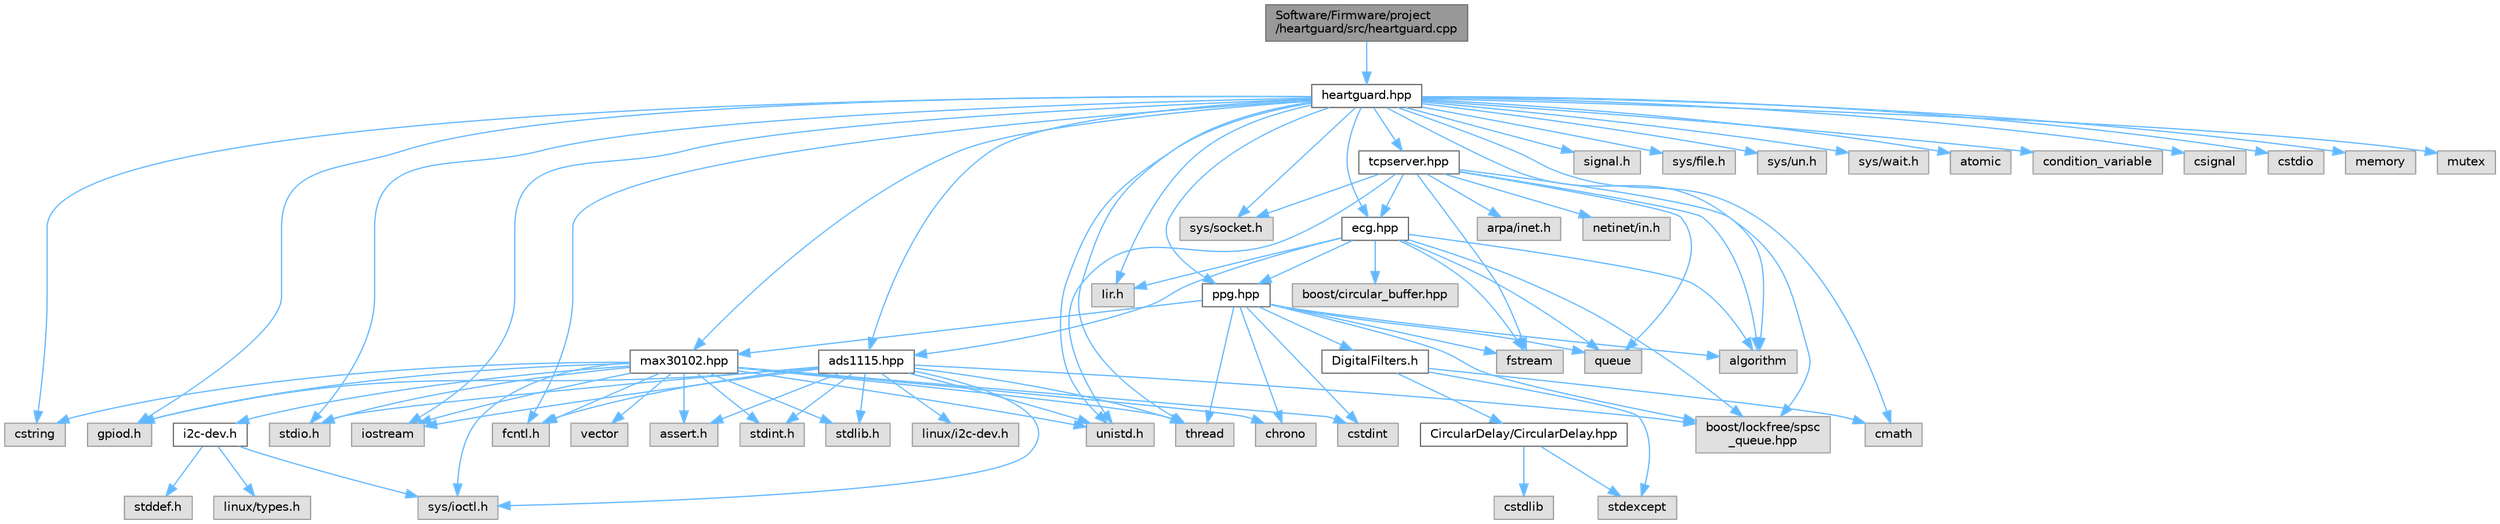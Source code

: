 digraph "Software/Firmware/project/heartguard/src/heartguard.cpp"
{
 // LATEX_PDF_SIZE
  bgcolor="transparent";
  edge [fontname=Helvetica,fontsize=10,labelfontname=Helvetica,labelfontsize=10];
  node [fontname=Helvetica,fontsize=10,shape=box,height=0.2,width=0.4];
  Node1 [id="Node000001",label="Software/Firmware/project\l/heartguard/src/heartguard.cpp",height=0.2,width=0.4,color="gray40", fillcolor="grey60", style="filled", fontcolor="black",tooltip=" "];
  Node1 -> Node2 [id="edge89_Node000001_Node000002",color="steelblue1",style="solid",tooltip=" "];
  Node2 [id="Node000002",label="heartguard.hpp",height=0.2,width=0.4,color="grey40", fillcolor="white", style="filled",URL="$heartguard_8hpp.html",tooltip=" "];
  Node2 -> Node3 [id="edge90_Node000002_Node000003",color="steelblue1",style="solid",tooltip=" "];
  Node3 [id="Node000003",label="fcntl.h",height=0.2,width=0.4,color="grey60", fillcolor="#E0E0E0", style="filled",tooltip=" "];
  Node2 -> Node4 [id="edge91_Node000002_Node000004",color="steelblue1",style="solid",tooltip=" "];
  Node4 [id="Node000004",label="gpiod.h",height=0.2,width=0.4,color="grey60", fillcolor="#E0E0E0", style="filled",tooltip=" "];
  Node2 -> Node5 [id="edge92_Node000002_Node000005",color="steelblue1",style="solid",tooltip=" "];
  Node5 [id="Node000005",label="signal.h",height=0.2,width=0.4,color="grey60", fillcolor="#E0E0E0", style="filled",tooltip=" "];
  Node2 -> Node6 [id="edge93_Node000002_Node000006",color="steelblue1",style="solid",tooltip=" "];
  Node6 [id="Node000006",label="stdio.h",height=0.2,width=0.4,color="grey60", fillcolor="#E0E0E0", style="filled",tooltip=" "];
  Node2 -> Node7 [id="edge94_Node000002_Node000007",color="steelblue1",style="solid",tooltip=" "];
  Node7 [id="Node000007",label="sys/file.h",height=0.2,width=0.4,color="grey60", fillcolor="#E0E0E0", style="filled",tooltip=" "];
  Node2 -> Node8 [id="edge95_Node000002_Node000008",color="steelblue1",style="solid",tooltip=" "];
  Node8 [id="Node000008",label="sys/socket.h",height=0.2,width=0.4,color="grey60", fillcolor="#E0E0E0", style="filled",tooltip=" "];
  Node2 -> Node9 [id="edge96_Node000002_Node000009",color="steelblue1",style="solid",tooltip=" "];
  Node9 [id="Node000009",label="sys/un.h",height=0.2,width=0.4,color="grey60", fillcolor="#E0E0E0", style="filled",tooltip=" "];
  Node2 -> Node10 [id="edge97_Node000002_Node000010",color="steelblue1",style="solid",tooltip=" "];
  Node10 [id="Node000010",label="sys/wait.h",height=0.2,width=0.4,color="grey60", fillcolor="#E0E0E0", style="filled",tooltip=" "];
  Node2 -> Node11 [id="edge98_Node000002_Node000011",color="steelblue1",style="solid",tooltip=" "];
  Node11 [id="Node000011",label="unistd.h",height=0.2,width=0.4,color="grey60", fillcolor="#E0E0E0", style="filled",tooltip=" "];
  Node2 -> Node12 [id="edge99_Node000002_Node000012",color="steelblue1",style="solid",tooltip=" "];
  Node12 [id="Node000012",label="algorithm",height=0.2,width=0.4,color="grey60", fillcolor="#E0E0E0", style="filled",tooltip=" "];
  Node2 -> Node13 [id="edge100_Node000002_Node000013",color="steelblue1",style="solid",tooltip=" "];
  Node13 [id="Node000013",label="atomic",height=0.2,width=0.4,color="grey60", fillcolor="#E0E0E0", style="filled",tooltip=" "];
  Node2 -> Node14 [id="edge101_Node000002_Node000014",color="steelblue1",style="solid",tooltip=" "];
  Node14 [id="Node000014",label="cmath",height=0.2,width=0.4,color="grey60", fillcolor="#E0E0E0", style="filled",tooltip=" "];
  Node2 -> Node15 [id="edge102_Node000002_Node000015",color="steelblue1",style="solid",tooltip=" "];
  Node15 [id="Node000015",label="condition_variable",height=0.2,width=0.4,color="grey60", fillcolor="#E0E0E0", style="filled",tooltip=" "];
  Node2 -> Node16 [id="edge103_Node000002_Node000016",color="steelblue1",style="solid",tooltip=" "];
  Node16 [id="Node000016",label="csignal",height=0.2,width=0.4,color="grey60", fillcolor="#E0E0E0", style="filled",tooltip=" "];
  Node2 -> Node17 [id="edge104_Node000002_Node000017",color="steelblue1",style="solid",tooltip=" "];
  Node17 [id="Node000017",label="cstdio",height=0.2,width=0.4,color="grey60", fillcolor="#E0E0E0", style="filled",tooltip=" "];
  Node2 -> Node18 [id="edge105_Node000002_Node000018",color="steelblue1",style="solid",tooltip=" "];
  Node18 [id="Node000018",label="cstring",height=0.2,width=0.4,color="grey60", fillcolor="#E0E0E0", style="filled",tooltip=" "];
  Node2 -> Node19 [id="edge106_Node000002_Node000019",color="steelblue1",style="solid",tooltip=" "];
  Node19 [id="Node000019",label="iostream",height=0.2,width=0.4,color="grey60", fillcolor="#E0E0E0", style="filled",tooltip=" "];
  Node2 -> Node20 [id="edge107_Node000002_Node000020",color="steelblue1",style="solid",tooltip=" "];
  Node20 [id="Node000020",label="memory",height=0.2,width=0.4,color="grey60", fillcolor="#E0E0E0", style="filled",tooltip=" "];
  Node2 -> Node21 [id="edge108_Node000002_Node000021",color="steelblue1",style="solid",tooltip=" "];
  Node21 [id="Node000021",label="mutex",height=0.2,width=0.4,color="grey60", fillcolor="#E0E0E0", style="filled",tooltip=" "];
  Node2 -> Node22 [id="edge109_Node000002_Node000022",color="steelblue1",style="solid",tooltip=" "];
  Node22 [id="Node000022",label="thread",height=0.2,width=0.4,color="grey60", fillcolor="#E0E0E0", style="filled",tooltip=" "];
  Node2 -> Node23 [id="edge110_Node000002_Node000023",color="steelblue1",style="solid",tooltip=" "];
  Node23 [id="Node000023",label="Iir.h",height=0.2,width=0.4,color="grey60", fillcolor="#E0E0E0", style="filled",tooltip=" "];
  Node2 -> Node24 [id="edge111_Node000002_Node000024",color="steelblue1",style="solid",tooltip=" "];
  Node24 [id="Node000024",label="ads1115.hpp",height=0.2,width=0.4,color="grey40", fillcolor="white", style="filled",URL="$ads1115_8hpp.html",tooltip=" "];
  Node24 -> Node25 [id="edge112_Node000024_Node000025",color="steelblue1",style="solid",tooltip=" "];
  Node25 [id="Node000025",label="assert.h",height=0.2,width=0.4,color="grey60", fillcolor="#E0E0E0", style="filled",tooltip=" "];
  Node24 -> Node3 [id="edge113_Node000024_Node000003",color="steelblue1",style="solid",tooltip=" "];
  Node24 -> Node4 [id="edge114_Node000024_Node000004",color="steelblue1",style="solid",tooltip=" "];
  Node24 -> Node26 [id="edge115_Node000024_Node000026",color="steelblue1",style="solid",tooltip=" "];
  Node26 [id="Node000026",label="linux/i2c-dev.h",height=0.2,width=0.4,color="grey60", fillcolor="#E0E0E0", style="filled",tooltip=" "];
  Node24 -> Node27 [id="edge116_Node000024_Node000027",color="steelblue1",style="solid",tooltip=" "];
  Node27 [id="Node000027",label="stdint.h",height=0.2,width=0.4,color="grey60", fillcolor="#E0E0E0", style="filled",tooltip=" "];
  Node24 -> Node6 [id="edge117_Node000024_Node000006",color="steelblue1",style="solid",tooltip=" "];
  Node24 -> Node28 [id="edge118_Node000024_Node000028",color="steelblue1",style="solid",tooltip=" "];
  Node28 [id="Node000028",label="stdlib.h",height=0.2,width=0.4,color="grey60", fillcolor="#E0E0E0", style="filled",tooltip=" "];
  Node24 -> Node29 [id="edge119_Node000024_Node000029",color="steelblue1",style="solid",tooltip=" "];
  Node29 [id="Node000029",label="sys/ioctl.h",height=0.2,width=0.4,color="grey60", fillcolor="#E0E0E0", style="filled",tooltip=" "];
  Node24 -> Node11 [id="edge120_Node000024_Node000011",color="steelblue1",style="solid",tooltip=" "];
  Node24 -> Node30 [id="edge121_Node000024_Node000030",color="steelblue1",style="solid",tooltip=" "];
  Node30 [id="Node000030",label="boost/lockfree/spsc\l_queue.hpp",height=0.2,width=0.4,color="grey60", fillcolor="#E0E0E0", style="filled",tooltip=" "];
  Node24 -> Node19 [id="edge122_Node000024_Node000019",color="steelblue1",style="solid",tooltip=" "];
  Node24 -> Node22 [id="edge123_Node000024_Node000022",color="steelblue1",style="solid",tooltip=" "];
  Node2 -> Node31 [id="edge124_Node000002_Node000031",color="steelblue1",style="solid",tooltip=" "];
  Node31 [id="Node000031",label="ecg.hpp",height=0.2,width=0.4,color="grey40", fillcolor="white", style="filled",URL="$ecg_8hpp.html",tooltip=" "];
  Node31 -> Node12 [id="edge125_Node000031_Node000012",color="steelblue1",style="solid",tooltip=" "];
  Node31 -> Node32 [id="edge126_Node000031_Node000032",color="steelblue1",style="solid",tooltip=" "];
  Node32 [id="Node000032",label="boost/circular_buffer.hpp",height=0.2,width=0.4,color="grey60", fillcolor="#E0E0E0", style="filled",tooltip=" "];
  Node31 -> Node30 [id="edge127_Node000031_Node000030",color="steelblue1",style="solid",tooltip=" "];
  Node31 -> Node33 [id="edge128_Node000031_Node000033",color="steelblue1",style="solid",tooltip=" "];
  Node33 [id="Node000033",label="fstream",height=0.2,width=0.4,color="grey60", fillcolor="#E0E0E0", style="filled",tooltip=" "];
  Node31 -> Node34 [id="edge129_Node000031_Node000034",color="steelblue1",style="solid",tooltip=" "];
  Node34 [id="Node000034",label="queue",height=0.2,width=0.4,color="grey60", fillcolor="#E0E0E0", style="filled",tooltip=" "];
  Node31 -> Node23 [id="edge130_Node000031_Node000023",color="steelblue1",style="solid",tooltip=" "];
  Node31 -> Node24 [id="edge131_Node000031_Node000024",color="steelblue1",style="solid",tooltip=" "];
  Node31 -> Node35 [id="edge132_Node000031_Node000035",color="steelblue1",style="solid",tooltip=" "];
  Node35 [id="Node000035",label="ppg.hpp",height=0.2,width=0.4,color="grey40", fillcolor="white", style="filled",URL="$ppg_8hpp.html",tooltip=" "];
  Node35 -> Node12 [id="edge133_Node000035_Node000012",color="steelblue1",style="solid",tooltip=" "];
  Node35 -> Node30 [id="edge134_Node000035_Node000030",color="steelblue1",style="solid",tooltip=" "];
  Node35 -> Node36 [id="edge135_Node000035_Node000036",color="steelblue1",style="solid",tooltip=" "];
  Node36 [id="Node000036",label="chrono",height=0.2,width=0.4,color="grey60", fillcolor="#E0E0E0", style="filled",tooltip=" "];
  Node35 -> Node37 [id="edge136_Node000035_Node000037",color="steelblue1",style="solid",tooltip=" "];
  Node37 [id="Node000037",label="cstdint",height=0.2,width=0.4,color="grey60", fillcolor="#E0E0E0", style="filled",tooltip=" "];
  Node35 -> Node33 [id="edge137_Node000035_Node000033",color="steelblue1",style="solid",tooltip=" "];
  Node35 -> Node34 [id="edge138_Node000035_Node000034",color="steelblue1",style="solid",tooltip=" "];
  Node35 -> Node22 [id="edge139_Node000035_Node000022",color="steelblue1",style="solid",tooltip=" "];
  Node35 -> Node38 [id="edge140_Node000035_Node000038",color="steelblue1",style="solid",tooltip=" "];
  Node38 [id="Node000038",label="DigitalFilters.h",height=0.2,width=0.4,color="grey40", fillcolor="white", style="filled",URL="$DigitalFilters_8h.html",tooltip=" "];
  Node38 -> Node14 [id="edge141_Node000038_Node000014",color="steelblue1",style="solid",tooltip=" "];
  Node38 -> Node39 [id="edge142_Node000038_Node000039",color="steelblue1",style="solid",tooltip=" "];
  Node39 [id="Node000039",label="stdexcept",height=0.2,width=0.4,color="grey60", fillcolor="#E0E0E0", style="filled",tooltip=" "];
  Node38 -> Node40 [id="edge143_Node000038_Node000040",color="steelblue1",style="solid",tooltip=" "];
  Node40 [id="Node000040",label="CircularDelay/CircularDelay.hpp",height=0.2,width=0.4,color="grey40", fillcolor="white", style="filled",URL="$CircularDelay_8hpp.html",tooltip=" "];
  Node40 -> Node41 [id="edge144_Node000040_Node000041",color="steelblue1",style="solid",tooltip=" "];
  Node41 [id="Node000041",label="cstdlib",height=0.2,width=0.4,color="grey60", fillcolor="#E0E0E0", style="filled",tooltip=" "];
  Node40 -> Node39 [id="edge145_Node000040_Node000039",color="steelblue1",style="solid",tooltip=" "];
  Node35 -> Node42 [id="edge146_Node000035_Node000042",color="steelblue1",style="solid",tooltip=" "];
  Node42 [id="Node000042",label="max30102.hpp",height=0.2,width=0.4,color="grey40", fillcolor="white", style="filled",URL="$max30102_8hpp.html",tooltip=" "];
  Node42 -> Node25 [id="edge147_Node000042_Node000025",color="steelblue1",style="solid",tooltip=" "];
  Node42 -> Node3 [id="edge148_Node000042_Node000003",color="steelblue1",style="solid",tooltip=" "];
  Node42 -> Node4 [id="edge149_Node000042_Node000004",color="steelblue1",style="solid",tooltip=" "];
  Node42 -> Node27 [id="edge150_Node000042_Node000027",color="steelblue1",style="solid",tooltip=" "];
  Node42 -> Node6 [id="edge151_Node000042_Node000006",color="steelblue1",style="solid",tooltip=" "];
  Node42 -> Node28 [id="edge152_Node000042_Node000028",color="steelblue1",style="solid",tooltip=" "];
  Node42 -> Node29 [id="edge153_Node000042_Node000029",color="steelblue1",style="solid",tooltip=" "];
  Node42 -> Node11 [id="edge154_Node000042_Node000011",color="steelblue1",style="solid",tooltip=" "];
  Node42 -> Node36 [id="edge155_Node000042_Node000036",color="steelblue1",style="solid",tooltip=" "];
  Node42 -> Node37 [id="edge156_Node000042_Node000037",color="steelblue1",style="solid",tooltip=" "];
  Node42 -> Node18 [id="edge157_Node000042_Node000018",color="steelblue1",style="solid",tooltip=" "];
  Node42 -> Node19 [id="edge158_Node000042_Node000019",color="steelblue1",style="solid",tooltip=" "];
  Node42 -> Node22 [id="edge159_Node000042_Node000022",color="steelblue1",style="solid",tooltip=" "];
  Node42 -> Node43 [id="edge160_Node000042_Node000043",color="steelblue1",style="solid",tooltip=" "];
  Node43 [id="Node000043",label="vector",height=0.2,width=0.4,color="grey60", fillcolor="#E0E0E0", style="filled",tooltip=" "];
  Node42 -> Node44 [id="edge161_Node000042_Node000044",color="steelblue1",style="solid",tooltip=" "];
  Node44 [id="Node000044",label="i2c-dev.h",height=0.2,width=0.4,color="grey40", fillcolor="white", style="filled",URL="$i2c-dev_8h.html",tooltip=" "];
  Node44 -> Node45 [id="edge162_Node000044_Node000045",color="steelblue1",style="solid",tooltip=" "];
  Node45 [id="Node000045",label="linux/types.h",height=0.2,width=0.4,color="grey60", fillcolor="#E0E0E0", style="filled",tooltip=" "];
  Node44 -> Node46 [id="edge163_Node000044_Node000046",color="steelblue1",style="solid",tooltip=" "];
  Node46 [id="Node000046",label="stddef.h",height=0.2,width=0.4,color="grey60", fillcolor="#E0E0E0", style="filled",tooltip=" "];
  Node44 -> Node29 [id="edge164_Node000044_Node000029",color="steelblue1",style="solid",tooltip=" "];
  Node2 -> Node42 [id="edge165_Node000002_Node000042",color="steelblue1",style="solid",tooltip=" "];
  Node2 -> Node35 [id="edge166_Node000002_Node000035",color="steelblue1",style="solid",tooltip=" "];
  Node2 -> Node47 [id="edge167_Node000002_Node000047",color="steelblue1",style="solid",tooltip=" "];
  Node47 [id="Node000047",label="tcpserver.hpp",height=0.2,width=0.4,color="grey40", fillcolor="white", style="filled",URL="$tcpserver_8hpp.html",tooltip=" "];
  Node47 -> Node48 [id="edge168_Node000047_Node000048",color="steelblue1",style="solid",tooltip=" "];
  Node48 [id="Node000048",label="arpa/inet.h",height=0.2,width=0.4,color="grey60", fillcolor="#E0E0E0", style="filled",tooltip=" "];
  Node47 -> Node49 [id="edge169_Node000047_Node000049",color="steelblue1",style="solid",tooltip=" "];
  Node49 [id="Node000049",label="netinet/in.h",height=0.2,width=0.4,color="grey60", fillcolor="#E0E0E0", style="filled",tooltip=" "];
  Node47 -> Node8 [id="edge170_Node000047_Node000008",color="steelblue1",style="solid",tooltip=" "];
  Node47 -> Node11 [id="edge171_Node000047_Node000011",color="steelblue1",style="solid",tooltip=" "];
  Node47 -> Node12 [id="edge172_Node000047_Node000012",color="steelblue1",style="solid",tooltip=" "];
  Node47 -> Node30 [id="edge173_Node000047_Node000030",color="steelblue1",style="solid",tooltip=" "];
  Node47 -> Node33 [id="edge174_Node000047_Node000033",color="steelblue1",style="solid",tooltip=" "];
  Node47 -> Node34 [id="edge175_Node000047_Node000034",color="steelblue1",style="solid",tooltip=" "];
  Node47 -> Node31 [id="edge176_Node000047_Node000031",color="steelblue1",style="solid",tooltip=" "];
}
